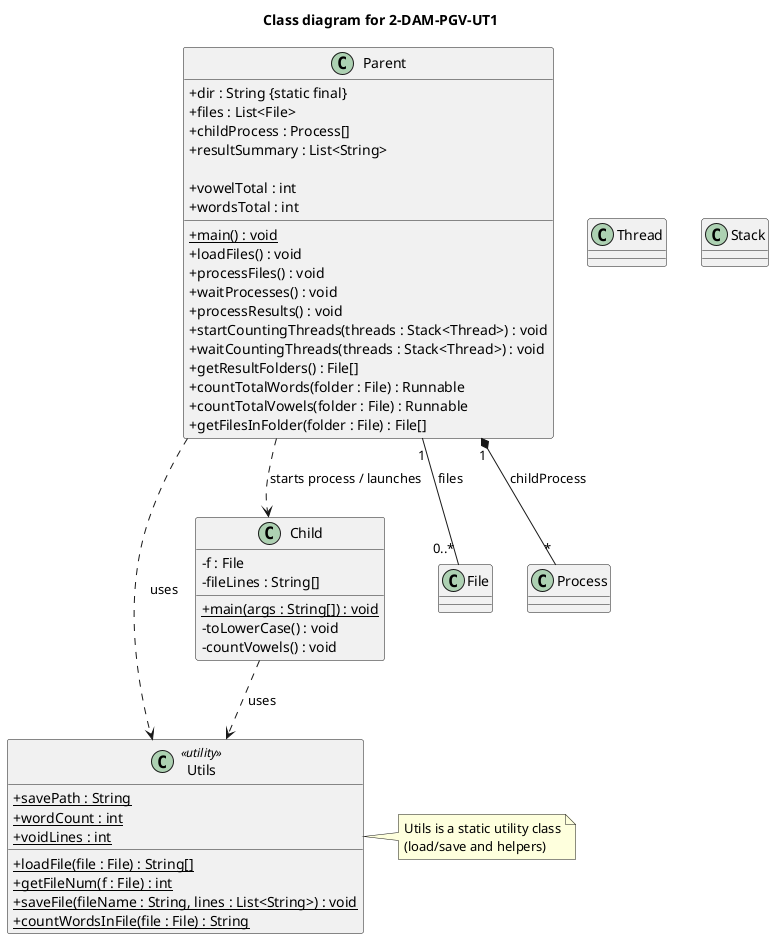 
@startuml
title Class diagram for 2-DAM-PGV-UT1
skinparam classAttributeIconSize 0

class Utils <<utility>> {
  +savePath : String {static}
  +wordCount : int {static}
  +voidLines : int {static}

  +loadFile(file : File) : String[] {static}
  +getFileNum(f : File) : int {static}
  +saveFile(fileName : String, lines : List<String>) : void {static}
  +countWordsInFile(file : File) : String {static}
}

class Child {
  -f : File
  -fileLines : String[]

  +main(args : String[]) : void {static}
  -toLowerCase() : void
  -countVowels() : void
}

class Parent {
  +dir : String {static final}
  +files : List<File>
  +childProcess : Process[]
  +resultSummary : List<String>

  +vowelTotal : int
  +wordsTotal : int

  +main() : void {static}
  +loadFiles() : void
  +processFiles() : void
  +waitProcesses() : void
  +processResults() : void
  +startCountingThreads(threads : Stack<Thread>) : void
  +waitCountingThreads(threads : Stack<Thread>) : void
  +getResultFolders() : File[]
  +countTotalWords(folder : File) : Runnable
  +countTotalVowels(folder : File) : Runnable
  +getFilesInFolder(folder : File) : File[]
}

' External classes used in the project
class File
class Process
class Thread
class Stack

' Associations
Parent "1" -- "0..*" File : files
Parent "1" *-- "*" Process : childProcess
Parent ..> Child : starts process / launches
Parent ..> Utils : uses
Child ..> Utils : uses

note right of Utils
  Utils is a static utility class
  (load/save and helpers)
end note

@enduml
